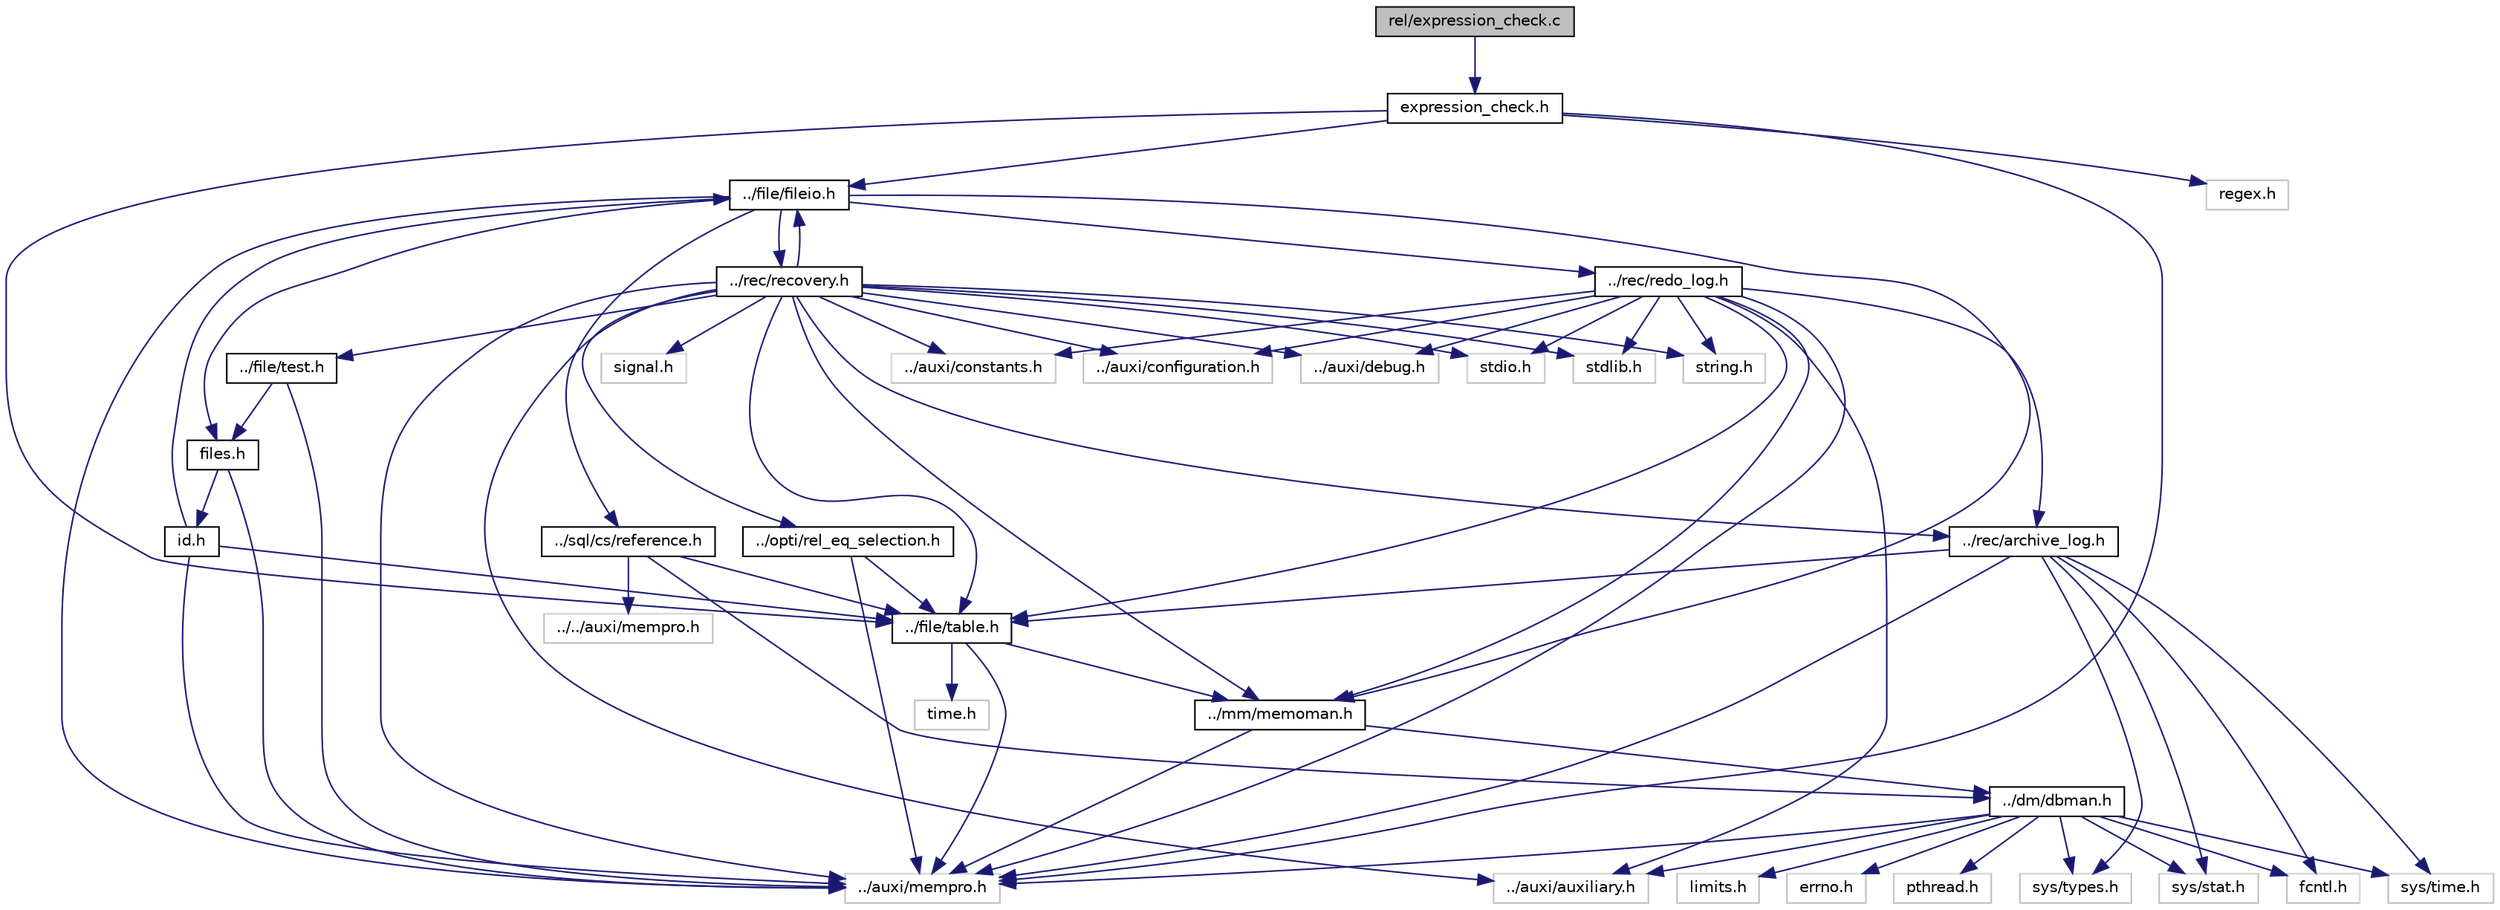 digraph "rel/expression_check.c"
{
  bgcolor="transparent";
  edge [fontname="Helvetica",fontsize="10",labelfontname="Helvetica",labelfontsize="10"];
  node [fontname="Helvetica",fontsize="10",shape=record];
  Node1 [label="rel/expression_check.c",height=0.2,width=0.4,color="black", fillcolor="grey75", style="filled" fontcolor="black"];
  Node1 -> Node2 [color="midnightblue",fontsize="10",style="solid"];
  Node2 [label="expression_check.h",height=0.2,width=0.4,color="black",URL="$expression__check_8h.html"];
  Node2 -> Node3 [color="midnightblue",fontsize="10",style="solid"];
  Node3 [label="../file/table.h",height=0.2,width=0.4,color="black",URL="$table_8h.html"];
  Node3 -> Node4 [color="midnightblue",fontsize="10",style="solid"];
  Node4 [label="../mm/memoman.h",height=0.2,width=0.4,color="black",URL="$memoman_8h.html"];
  Node4 -> Node5 [color="midnightblue",fontsize="10",style="solid"];
  Node5 [label="../dm/dbman.h",height=0.2,width=0.4,color="black",URL="$dbman_8h.html"];
  Node5 -> Node6 [color="midnightblue",fontsize="10",style="solid"];
  Node6 [label="../auxi/auxiliary.h",height=0.2,width=0.4,color="grey75"];
  Node5 -> Node7 [color="midnightblue",fontsize="10",style="solid"];
  Node7 [label="errno.h",height=0.2,width=0.4,color="grey75"];
  Node5 -> Node8 [color="midnightblue",fontsize="10",style="solid"];
  Node8 [label="pthread.h",height=0.2,width=0.4,color="grey75"];
  Node5 -> Node9 [color="midnightblue",fontsize="10",style="solid"];
  Node9 [label="sys/time.h",height=0.2,width=0.4,color="grey75"];
  Node5 -> Node10 [color="midnightblue",fontsize="10",style="solid"];
  Node10 [label="sys/types.h",height=0.2,width=0.4,color="grey75"];
  Node5 -> Node11 [color="midnightblue",fontsize="10",style="solid"];
  Node11 [label="sys/stat.h",height=0.2,width=0.4,color="grey75"];
  Node5 -> Node12 [color="midnightblue",fontsize="10",style="solid"];
  Node12 [label="fcntl.h",height=0.2,width=0.4,color="grey75"];
  Node5 -> Node13 [color="midnightblue",fontsize="10",style="solid"];
  Node13 [label="../auxi/mempro.h",height=0.2,width=0.4,color="grey75"];
  Node5 -> Node14 [color="midnightblue",fontsize="10",style="solid"];
  Node14 [label="limits.h",height=0.2,width=0.4,color="grey75"];
  Node4 -> Node13 [color="midnightblue",fontsize="10",style="solid"];
  Node3 -> Node13 [color="midnightblue",fontsize="10",style="solid"];
  Node3 -> Node15 [color="midnightblue",fontsize="10",style="solid"];
  Node15 [label="time.h",height=0.2,width=0.4,color="grey75"];
  Node2 -> Node16 [color="midnightblue",fontsize="10",style="solid"];
  Node16 [label="../file/fileio.h",height=0.2,width=0.4,color="black",URL="$fileio_8h.html"];
  Node16 -> Node17 [color="midnightblue",fontsize="10",style="solid"];
  Node17 [label="../sql/cs/reference.h",height=0.2,width=0.4,color="black",URL="$reference_8h.html"];
  Node17 -> Node5 [color="midnightblue",fontsize="10",style="solid"];
  Node17 -> Node3 [color="midnightblue",fontsize="10",style="solid"];
  Node17 -> Node18 [color="midnightblue",fontsize="10",style="solid"];
  Node18 [label="../../auxi/mempro.h",height=0.2,width=0.4,color="grey75"];
  Node16 -> Node4 [color="midnightblue",fontsize="10",style="solid"];
  Node16 -> Node19 [color="midnightblue",fontsize="10",style="solid"];
  Node19 [label="../rec/recovery.h",height=0.2,width=0.4,color="black",URL="$recovery_8h_source.html"];
  Node19 -> Node6 [color="midnightblue",fontsize="10",style="solid"];
  Node19 -> Node4 [color="midnightblue",fontsize="10",style="solid"];
  Node19 -> Node20 [color="midnightblue",fontsize="10",style="solid"];
  Node20 [label="../auxi/constants.h",height=0.2,width=0.4,color="grey75"];
  Node19 -> Node21 [color="midnightblue",fontsize="10",style="solid"];
  Node21 [label="../auxi/configuration.h",height=0.2,width=0.4,color="grey75"];
  Node19 -> Node22 [color="midnightblue",fontsize="10",style="solid"];
  Node22 [label="../auxi/debug.h",height=0.2,width=0.4,color="grey75"];
  Node19 -> Node23 [color="midnightblue",fontsize="10",style="solid"];
  Node23 [label="../rec/archive_log.h",height=0.2,width=0.4,color="black",URL="$archive__log_8h.html"];
  Node23 -> Node3 [color="midnightblue",fontsize="10",style="solid"];
  Node23 -> Node9 [color="midnightblue",fontsize="10",style="solid"];
  Node23 -> Node10 [color="midnightblue",fontsize="10",style="solid"];
  Node23 -> Node11 [color="midnightblue",fontsize="10",style="solid"];
  Node23 -> Node12 [color="midnightblue",fontsize="10",style="solid"];
  Node23 -> Node13 [color="midnightblue",fontsize="10",style="solid"];
  Node19 -> Node3 [color="midnightblue",fontsize="10",style="solid"];
  Node19 -> Node16 [color="midnightblue",fontsize="10",style="solid"];
  Node19 -> Node24 [color="midnightblue",fontsize="10",style="solid"];
  Node24 [label="../file/test.h",height=0.2,width=0.4,color="black",URL="$test_8h.html"];
  Node24 -> Node25 [color="midnightblue",fontsize="10",style="solid"];
  Node25 [label="files.h",height=0.2,width=0.4,color="black",URL="$files_8h.html"];
  Node25 -> Node26 [color="midnightblue",fontsize="10",style="solid"];
  Node26 [label="id.h",height=0.2,width=0.4,color="black",URL="$id_8h.html"];
  Node26 -> Node3 [color="midnightblue",fontsize="10",style="solid"];
  Node26 -> Node16 [color="midnightblue",fontsize="10",style="solid"];
  Node26 -> Node13 [color="midnightblue",fontsize="10",style="solid"];
  Node25 -> Node13 [color="midnightblue",fontsize="10",style="solid"];
  Node24 -> Node13 [color="midnightblue",fontsize="10",style="solid"];
  Node19 -> Node27 [color="midnightblue",fontsize="10",style="solid"];
  Node27 [label="../opti/rel_eq_selection.h",height=0.2,width=0.4,color="black",URL="$rel__eq__selection_8h.html"];
  Node27 -> Node3 [color="midnightblue",fontsize="10",style="solid"];
  Node27 -> Node13 [color="midnightblue",fontsize="10",style="solid"];
  Node19 -> Node13 [color="midnightblue",fontsize="10",style="solid"];
  Node19 -> Node28 [color="midnightblue",fontsize="10",style="solid"];
  Node28 [label="stdio.h",height=0.2,width=0.4,color="grey75"];
  Node19 -> Node29 [color="midnightblue",fontsize="10",style="solid"];
  Node29 [label="stdlib.h",height=0.2,width=0.4,color="grey75"];
  Node19 -> Node30 [color="midnightblue",fontsize="10",style="solid"];
  Node30 [label="string.h",height=0.2,width=0.4,color="grey75"];
  Node19 -> Node31 [color="midnightblue",fontsize="10",style="solid"];
  Node31 [label="signal.h",height=0.2,width=0.4,color="grey75"];
  Node16 -> Node32 [color="midnightblue",fontsize="10",style="solid"];
  Node32 [label="../rec/redo_log.h",height=0.2,width=0.4,color="black",URL="$redo__log_8h_source.html"];
  Node32 -> Node6 [color="midnightblue",fontsize="10",style="solid"];
  Node32 -> Node4 [color="midnightblue",fontsize="10",style="solid"];
  Node32 -> Node20 [color="midnightblue",fontsize="10",style="solid"];
  Node32 -> Node21 [color="midnightblue",fontsize="10",style="solid"];
  Node32 -> Node22 [color="midnightblue",fontsize="10",style="solid"];
  Node32 -> Node23 [color="midnightblue",fontsize="10",style="solid"];
  Node32 -> Node3 [color="midnightblue",fontsize="10",style="solid"];
  Node32 -> Node13 [color="midnightblue",fontsize="10",style="solid"];
  Node32 -> Node28 [color="midnightblue",fontsize="10",style="solid"];
  Node32 -> Node29 [color="midnightblue",fontsize="10",style="solid"];
  Node32 -> Node30 [color="midnightblue",fontsize="10",style="solid"];
  Node16 -> Node25 [color="midnightblue",fontsize="10",style="solid"];
  Node16 -> Node13 [color="midnightblue",fontsize="10",style="solid"];
  Node2 -> Node13 [color="midnightblue",fontsize="10",style="solid"];
  Node2 -> Node33 [color="midnightblue",fontsize="10",style="solid"];
  Node33 [label="regex.h",height=0.2,width=0.4,color="grey75"];
}
